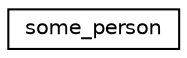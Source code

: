 digraph "Graphical Class Hierarchy"
{
  edge [fontname="Helvetica",fontsize="10",labelfontname="Helvetica",labelfontsize="10"];
  node [fontname="Helvetica",fontsize="10",shape=record];
  rankdir="LR";
  Node0 [label="some_person",height=0.2,width=0.4,color="black", fillcolor="white", style="filled",URL="$structsome__person.html"];
}

